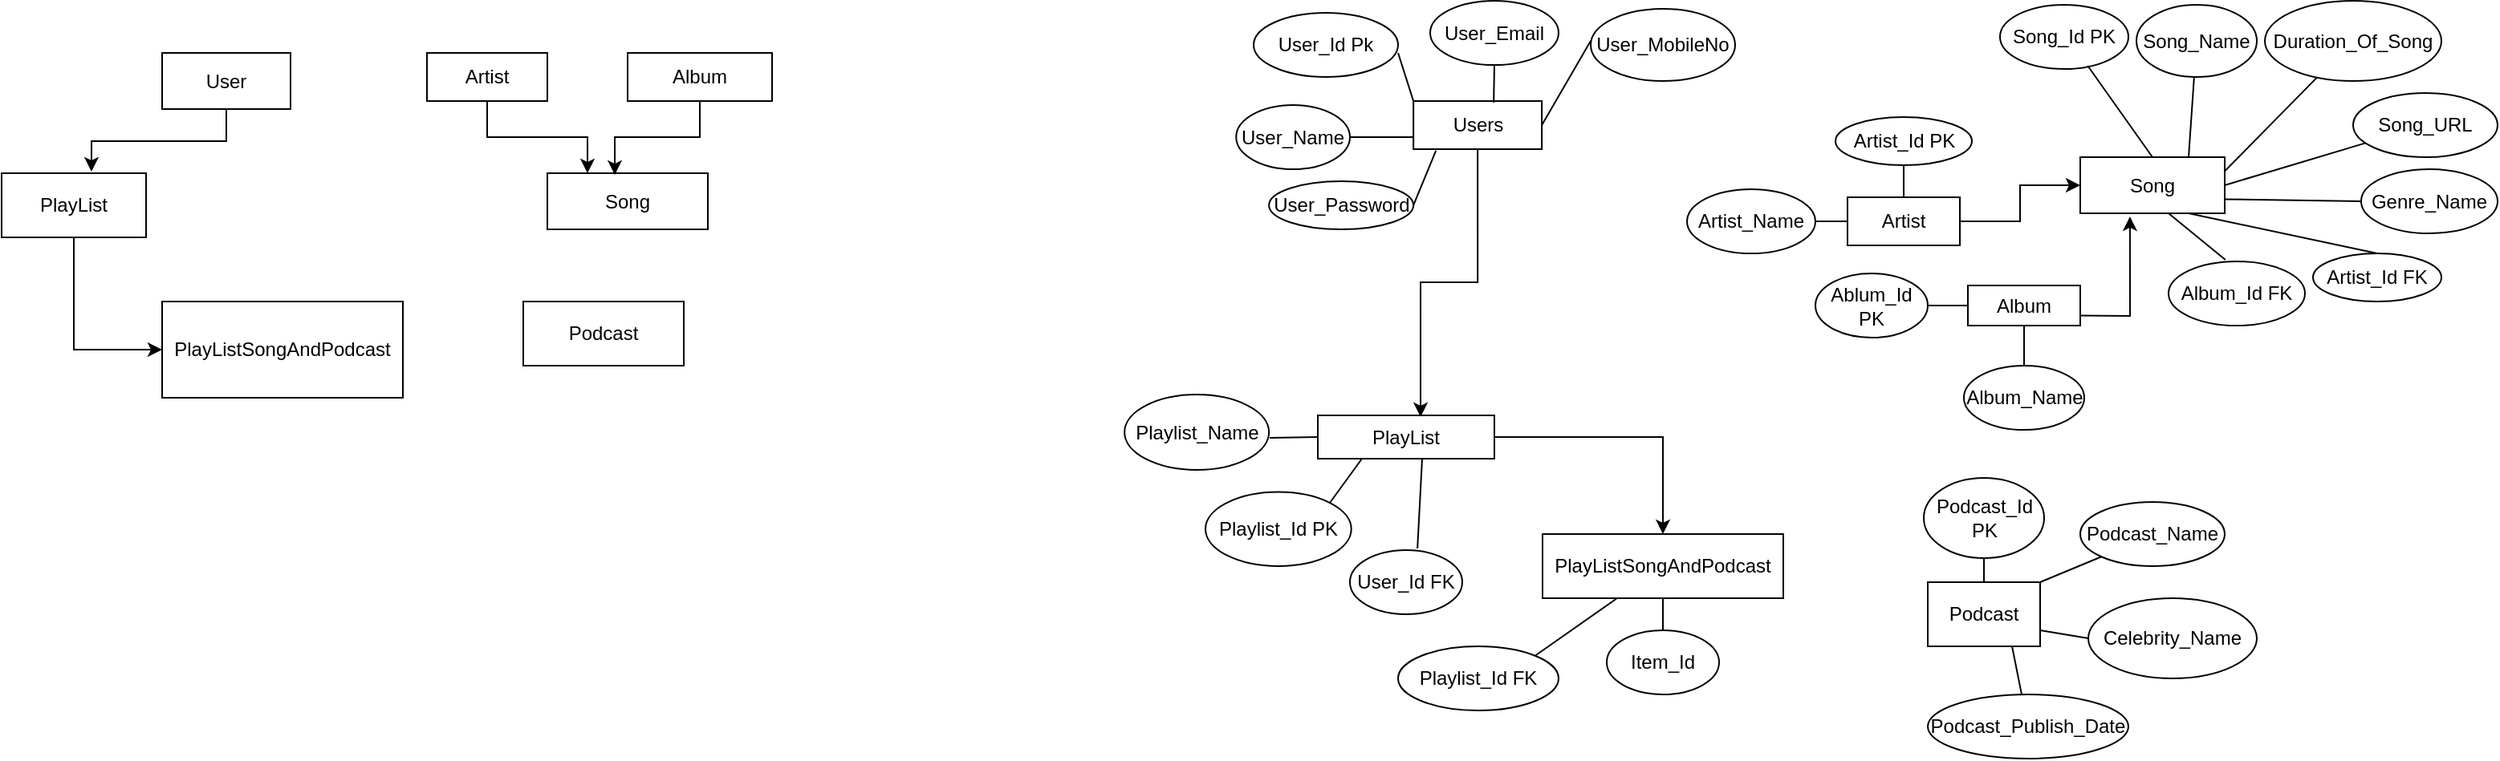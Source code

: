 <mxfile version="20.2.5" type="device"><diagram id="i532GHVDyTuhlSlLz9Hx" name="Page-1"><mxGraphModel dx="1718" dy="482" grid="1" gridSize="10" guides="1" tooltips="1" connect="1" arrows="1" fold="1" page="1" pageScale="1" pageWidth="850" pageHeight="1100" background="none" math="0" shadow="0"><root><mxCell id="0"/><mxCell id="1" parent="0"/><mxCell id="oqRP12JYI5uH2HlZBkVz-4" style="edgeStyle=orthogonalEdgeStyle;rounded=0;orthogonalLoop=1;jettySize=auto;html=1;exitX=0.5;exitY=1;exitDx=0;exitDy=0;entryX=0.582;entryY=0.037;entryDx=0;entryDy=0;entryPerimeter=0;" edge="1" parent="1" source="lw6FZdghVv5cGPHJQyKp-1" target="lw6FZdghVv5cGPHJQyKp-59"><mxGeometry relative="1" as="geometry"/></mxCell><mxCell id="lw6FZdghVv5cGPHJQyKp-1" value="Users" style="rounded=0;whiteSpace=wrap;html=1;" parent="1" vertex="1"><mxGeometry x="129.57" y="170" width="80" height="30" as="geometry"/></mxCell><mxCell id="lw6FZdghVv5cGPHJQyKp-2" value="User_Id Pk" style="ellipse;whiteSpace=wrap;html=1;" parent="1" vertex="1"><mxGeometry x="30" y="115" width="90" height="40" as="geometry"/></mxCell><mxCell id="lw6FZdghVv5cGPHJQyKp-3" value="User_Password" style="ellipse;whiteSpace=wrap;html=1;" parent="1" vertex="1"><mxGeometry x="39.57" y="220" width="90" height="30" as="geometry"/></mxCell><mxCell id="lw6FZdghVv5cGPHJQyKp-4" value="User_Name" style="ellipse;whiteSpace=wrap;html=1;rotation=0;" parent="1" vertex="1"><mxGeometry x="19.13" y="172.5" width="70.87" height="40" as="geometry"/></mxCell><mxCell id="lw6FZdghVv5cGPHJQyKp-5" value="User_Email" style="ellipse;whiteSpace=wrap;html=1;" parent="1" vertex="1"><mxGeometry x="140" y="107.5" width="80" height="40" as="geometry"/></mxCell><mxCell id="lw6FZdghVv5cGPHJQyKp-6" value="User_MobileNo" style="ellipse;whiteSpace=wrap;html=1;" parent="1" vertex="1"><mxGeometry x="240" y="112.5" width="90" height="45" as="geometry"/></mxCell><mxCell id="lw6FZdghVv5cGPHJQyKp-7" value="" style="endArrow=none;html=1;rounded=0;exitX=1;exitY=0.5;exitDx=0;exitDy=0;entryX=0.175;entryY=1.033;entryDx=0;entryDy=0;entryPerimeter=0;" parent="1" source="lw6FZdghVv5cGPHJQyKp-3" target="lw6FZdghVv5cGPHJQyKp-1" edge="1"><mxGeometry width="50" height="50" relative="1" as="geometry"><mxPoint x="150" y="250" as="sourcePoint"/><mxPoint x="200" y="200" as="targetPoint"/></mxGeometry></mxCell><mxCell id="lw6FZdghVv5cGPHJQyKp-8" value="" style="endArrow=none;html=1;rounded=0;entryX=0;entryY=0.75;entryDx=0;entryDy=0;" parent="1" source="lw6FZdghVv5cGPHJQyKp-4" target="lw6FZdghVv5cGPHJQyKp-1" edge="1"><mxGeometry width="50" height="50" relative="1" as="geometry"><mxPoint x="130" y="230" as="sourcePoint"/><mxPoint x="180" y="180" as="targetPoint"/></mxGeometry></mxCell><mxCell id="lw6FZdghVv5cGPHJQyKp-9" value="" style="endArrow=none;html=1;rounded=0;entryX=0;entryY=0;entryDx=0;entryDy=0;" parent="1" target="lw6FZdghVv5cGPHJQyKp-1" edge="1"><mxGeometry width="50" height="50" relative="1" as="geometry"><mxPoint x="120" y="140" as="sourcePoint"/><mxPoint x="170" y="130" as="targetPoint"/></mxGeometry></mxCell><mxCell id="lw6FZdghVv5cGPHJQyKp-10" value="" style="endArrow=none;html=1;rounded=0;entryX=0.5;entryY=1;entryDx=0;entryDy=0;exitX=0.625;exitY=0.033;exitDx=0;exitDy=0;exitPerimeter=0;" parent="1" source="lw6FZdghVv5cGPHJQyKp-1" target="lw6FZdghVv5cGPHJQyKp-5" edge="1"><mxGeometry width="50" height="50" relative="1" as="geometry"><mxPoint x="210" y="160" as="sourcePoint"/><mxPoint x="240" y="140" as="targetPoint"/></mxGeometry></mxCell><mxCell id="lw6FZdghVv5cGPHJQyKp-12" value="" style="endArrow=none;html=1;rounded=0;exitX=1;exitY=0.5;exitDx=0;exitDy=0;entryX=0;entryY=0.444;entryDx=0;entryDy=0;entryPerimeter=0;" parent="1" source="lw6FZdghVv5cGPHJQyKp-1" target="lw6FZdghVv5cGPHJQyKp-6" edge="1"><mxGeometry width="50" height="50" relative="1" as="geometry"><mxPoint x="240" y="210" as="sourcePoint"/><mxPoint x="280" y="160" as="targetPoint"/></mxGeometry></mxCell><mxCell id="oqRP12JYI5uH2HlZBkVz-2" style="edgeStyle=orthogonalEdgeStyle;rounded=0;orthogonalLoop=1;jettySize=auto;html=1;exitX=1;exitY=0.5;exitDx=0;exitDy=0;entryX=0;entryY=0.5;entryDx=0;entryDy=0;" edge="1" parent="1" source="lw6FZdghVv5cGPHJQyKp-14" target="lw6FZdghVv5cGPHJQyKp-24"><mxGeometry relative="1" as="geometry"/></mxCell><mxCell id="lw6FZdghVv5cGPHJQyKp-14" value="Artist" style="rounded=0;whiteSpace=wrap;html=1;" parent="1" vertex="1"><mxGeometry x="400" y="230" width="70" height="30" as="geometry"/></mxCell><mxCell id="lw6FZdghVv5cGPHJQyKp-15" value="Artist_Id PK" style="ellipse;whiteSpace=wrap;html=1;" parent="1" vertex="1"><mxGeometry x="392.5" y="180" width="85" height="30" as="geometry"/></mxCell><mxCell id="lw6FZdghVv5cGPHJQyKp-16" value="Artist_Name" style="ellipse;whiteSpace=wrap;html=1;" parent="1" vertex="1"><mxGeometry x="300" y="225" width="80" height="40" as="geometry"/></mxCell><mxCell id="lw6FZdghVv5cGPHJQyKp-17" value="" style="endArrow=none;html=1;rounded=0;entryX=0.5;entryY=1;entryDx=0;entryDy=0;exitX=0.5;exitY=0;exitDx=0;exitDy=0;" parent="1" source="lw6FZdghVv5cGPHJQyKp-14" target="lw6FZdghVv5cGPHJQyKp-15" edge="1"><mxGeometry width="50" height="50" relative="1" as="geometry"><mxPoint x="190" y="380" as="sourcePoint"/><mxPoint x="240" y="330" as="targetPoint"/></mxGeometry></mxCell><mxCell id="lw6FZdghVv5cGPHJQyKp-19" value="Album" style="rounded=0;whiteSpace=wrap;html=1;" parent="1" vertex="1"><mxGeometry x="475" y="285" width="70" height="25" as="geometry"/></mxCell><mxCell id="lw6FZdghVv5cGPHJQyKp-20" value="Ablum_Id PK" style="ellipse;whiteSpace=wrap;html=1;" parent="1" vertex="1"><mxGeometry x="380" y="277.5" width="70" height="40" as="geometry"/></mxCell><mxCell id="lw6FZdghVv5cGPHJQyKp-21" value="Album_Name" style="ellipse;whiteSpace=wrap;html=1;" parent="1" vertex="1"><mxGeometry x="472.5" y="335" width="75" height="40" as="geometry"/></mxCell><mxCell id="lw6FZdghVv5cGPHJQyKp-23" value="" style="endArrow=none;html=1;rounded=0;entryX=0.5;entryY=1;entryDx=0;entryDy=0;exitX=0.5;exitY=0;exitDx=0;exitDy=0;" parent="1" source="lw6FZdghVv5cGPHJQyKp-21" target="lw6FZdghVv5cGPHJQyKp-19" edge="1"><mxGeometry width="50" height="50" relative="1" as="geometry"><mxPoint x="430" y="320" as="sourcePoint"/><mxPoint x="480" y="270" as="targetPoint"/></mxGeometry></mxCell><mxCell id="lw6FZdghVv5cGPHJQyKp-24" value="Song" style="rounded=0;whiteSpace=wrap;html=1;" parent="1" vertex="1"><mxGeometry x="545" y="205" width="90" height="35" as="geometry"/></mxCell><mxCell id="lw6FZdghVv5cGPHJQyKp-25" value="Song_Id PK" style="ellipse;whiteSpace=wrap;html=1;" parent="1" vertex="1"><mxGeometry x="495" y="110" width="80" height="40" as="geometry"/></mxCell><mxCell id="lw6FZdghVv5cGPHJQyKp-26" value="Song_Name" style="ellipse;whiteSpace=wrap;html=1;" parent="1" vertex="1"><mxGeometry x="580" y="110" width="75" height="45" as="geometry"/></mxCell><mxCell id="lw6FZdghVv5cGPHJQyKp-28" value="Song_URL" style="ellipse;whiteSpace=wrap;html=1;" parent="1" vertex="1"><mxGeometry x="715" y="165" width="90" height="40" as="geometry"/></mxCell><mxCell id="lw6FZdghVv5cGPHJQyKp-29" value="Genre_Name" style="ellipse;whiteSpace=wrap;html=1;" parent="1" vertex="1"><mxGeometry x="720" y="212.5" width="85" height="40" as="geometry"/></mxCell><mxCell id="lw6FZdghVv5cGPHJQyKp-30" value="Album_Id FK" style="ellipse;whiteSpace=wrap;html=1;" parent="1" vertex="1"><mxGeometry x="600" y="270" width="85" height="40" as="geometry"/></mxCell><mxCell id="lw6FZdghVv5cGPHJQyKp-31" value="Artist_Id FK" style="ellipse;whiteSpace=wrap;html=1;" parent="1" vertex="1"><mxGeometry x="690" y="265" width="80" height="30" as="geometry"/></mxCell><mxCell id="lw6FZdghVv5cGPHJQyKp-37" value="" style="endArrow=none;html=1;rounded=0;entryX=0.683;entryY=0.95;entryDx=0;entryDy=0;entryPerimeter=0;exitX=0.5;exitY=0;exitDx=0;exitDy=0;" parent="1" source="lw6FZdghVv5cGPHJQyKp-24" target="lw6FZdghVv5cGPHJQyKp-25" edge="1"><mxGeometry width="50" height="50" relative="1" as="geometry"><mxPoint x="482" y="270" as="sourcePoint"/><mxPoint x="490" y="220" as="targetPoint"/></mxGeometry></mxCell><mxCell id="lw6FZdghVv5cGPHJQyKp-38" value="" style="endArrow=none;html=1;rounded=0;exitX=0.75;exitY=0;exitDx=0;exitDy=0;" parent="1" source="lw6FZdghVv5cGPHJQyKp-24" target="lw6FZdghVv5cGPHJQyKp-26" edge="1"><mxGeometry width="50" height="50" relative="1" as="geometry"><mxPoint x="620" y="200" as="sourcePoint"/><mxPoint x="590" y="220" as="targetPoint"/></mxGeometry></mxCell><mxCell id="lw6FZdghVv5cGPHJQyKp-40" value="" style="endArrow=none;html=1;rounded=0;exitX=1;exitY=0.5;exitDx=0;exitDy=0;" parent="1" source="lw6FZdghVv5cGPHJQyKp-24" target="lw6FZdghVv5cGPHJQyKp-28" edge="1"><mxGeometry width="50" height="50" relative="1" as="geometry"><mxPoint x="540" y="340" as="sourcePoint"/><mxPoint x="590" y="290" as="targetPoint"/></mxGeometry></mxCell><mxCell id="lw6FZdghVv5cGPHJQyKp-41" value="" style="endArrow=none;html=1;rounded=0;exitX=1;exitY=0.75;exitDx=0;exitDy=0;entryX=0;entryY=0.5;entryDx=0;entryDy=0;" parent="1" source="lw6FZdghVv5cGPHJQyKp-24" target="lw6FZdghVv5cGPHJQyKp-29" edge="1"><mxGeometry width="50" height="50" relative="1" as="geometry"><mxPoint x="540" y="360" as="sourcePoint"/><mxPoint x="590" y="310" as="targetPoint"/></mxGeometry></mxCell><mxCell id="lw6FZdghVv5cGPHJQyKp-42" value="" style="endArrow=none;html=1;rounded=0;exitX=0.75;exitY=1;exitDx=0;exitDy=0;entryX=0.5;entryY=0;entryDx=0;entryDy=0;" parent="1" source="lw6FZdghVv5cGPHJQyKp-24" target="lw6FZdghVv5cGPHJQyKp-31" edge="1"><mxGeometry width="50" height="50" relative="1" as="geometry"><mxPoint x="490" y="370" as="sourcePoint"/><mxPoint x="540" y="320" as="targetPoint"/></mxGeometry></mxCell><mxCell id="lw6FZdghVv5cGPHJQyKp-43" value="" style="endArrow=none;html=1;rounded=0;exitX=0.417;exitY=-0.025;exitDx=0;exitDy=0;exitPerimeter=0;" parent="1" source="lw6FZdghVv5cGPHJQyKp-30" edge="1"><mxGeometry width="50" height="50" relative="1" as="geometry"><mxPoint x="440" y="370" as="sourcePoint"/><mxPoint x="600" y="240" as="targetPoint"/></mxGeometry></mxCell><mxCell id="lw6FZdghVv5cGPHJQyKp-27" value="Duration_Of_Song" style="ellipse;whiteSpace=wrap;html=1;" parent="1" vertex="1"><mxGeometry x="660" y="107.5" width="110" height="50" as="geometry"/></mxCell><mxCell id="lw6FZdghVv5cGPHJQyKp-44" value="" style="endArrow=none;html=1;rounded=0;exitX=1;exitY=0.25;exitDx=0;exitDy=0;" parent="1" source="lw6FZdghVv5cGPHJQyKp-24" target="lw6FZdghVv5cGPHJQyKp-27" edge="1"><mxGeometry width="50" height="50" relative="1" as="geometry"><mxPoint x="515" y="268.75" as="sourcePoint"/><mxPoint x="650" y="220" as="targetPoint"/></mxGeometry></mxCell><mxCell id="lw6FZdghVv5cGPHJQyKp-45" value="" style="endArrow=none;html=1;rounded=0;entryX=0;entryY=0.5;entryDx=0;entryDy=0;exitX=1;exitY=0.5;exitDx=0;exitDy=0;" parent="1" source="lw6FZdghVv5cGPHJQyKp-16" target="lw6FZdghVv5cGPHJQyKp-14" edge="1"><mxGeometry width="50" height="50" relative="1" as="geometry"><mxPoint x="180" y="420" as="sourcePoint"/><mxPoint x="230" y="370" as="targetPoint"/></mxGeometry></mxCell><mxCell id="lw6FZdghVv5cGPHJQyKp-46" value="" style="endArrow=none;html=1;rounded=0;entryX=0;entryY=0.5;entryDx=0;entryDy=0;exitX=1;exitY=0.5;exitDx=0;exitDy=0;" parent="1" source="lw6FZdghVv5cGPHJQyKp-20" target="lw6FZdghVv5cGPHJQyKp-19" edge="1"><mxGeometry width="50" height="50" relative="1" as="geometry"><mxPoint x="150" y="500" as="sourcePoint"/><mxPoint x="200" y="450" as="targetPoint"/></mxGeometry></mxCell><mxCell id="lw6FZdghVv5cGPHJQyKp-49" value="Podcast" style="rounded=0;whiteSpace=wrap;html=1;" parent="1" vertex="1"><mxGeometry x="450" y="470" width="70" height="40" as="geometry"/></mxCell><mxCell id="lw6FZdghVv5cGPHJQyKp-50" value="Podcast_Id PK" style="ellipse;whiteSpace=wrap;html=1;" parent="1" vertex="1"><mxGeometry x="447.5" y="405" width="75" height="50" as="geometry"/></mxCell><mxCell id="lw6FZdghVv5cGPHJQyKp-51" value="Podcast_Name" style="ellipse;whiteSpace=wrap;html=1;" parent="1" vertex="1"><mxGeometry x="545" y="420" width="90" height="40" as="geometry"/></mxCell><mxCell id="lw6FZdghVv5cGPHJQyKp-52" value="Celebrity_Name" style="ellipse;whiteSpace=wrap;html=1;" parent="1" vertex="1"><mxGeometry x="550" y="480" width="105" height="50" as="geometry"/></mxCell><mxCell id="lw6FZdghVv5cGPHJQyKp-53" value="Podcast_Publish_Date" style="ellipse;whiteSpace=wrap;html=1;" parent="1" vertex="1"><mxGeometry x="450" y="540" width="125" height="40" as="geometry"/></mxCell><mxCell id="lw6FZdghVv5cGPHJQyKp-54" value="" style="endArrow=none;html=1;rounded=0;entryX=0.5;entryY=1;entryDx=0;entryDy=0;exitX=0.5;exitY=0;exitDx=0;exitDy=0;" parent="1" source="lw6FZdghVv5cGPHJQyKp-49" target="lw6FZdghVv5cGPHJQyKp-50" edge="1"><mxGeometry width="50" height="50" relative="1" as="geometry"><mxPoint x="470" y="510" as="sourcePoint"/><mxPoint x="520" y="460" as="targetPoint"/></mxGeometry></mxCell><mxCell id="lw6FZdghVv5cGPHJQyKp-55" value="" style="endArrow=none;html=1;rounded=0;entryX=0;entryY=1;entryDx=0;entryDy=0;exitX=1;exitY=0;exitDx=0;exitDy=0;" parent="1" source="lw6FZdghVv5cGPHJQyKp-49" target="lw6FZdghVv5cGPHJQyKp-51" edge="1"><mxGeometry width="50" height="50" relative="1" as="geometry"><mxPoint x="680" y="440" as="sourcePoint"/><mxPoint x="490" y="460" as="targetPoint"/></mxGeometry></mxCell><mxCell id="lw6FZdghVv5cGPHJQyKp-56" value="" style="endArrow=none;html=1;rounded=0;exitX=1;exitY=0.75;exitDx=0;exitDy=0;entryX=0;entryY=0.5;entryDx=0;entryDy=0;" parent="1" source="lw6FZdghVv5cGPHJQyKp-49" target="lw6FZdghVv5cGPHJQyKp-52" edge="1"><mxGeometry width="50" height="50" relative="1" as="geometry"><mxPoint x="450" y="500" as="sourcePoint"/><mxPoint x="720" y="480" as="targetPoint"/></mxGeometry></mxCell><mxCell id="lw6FZdghVv5cGPHJQyKp-58" value="" style="endArrow=none;html=1;rounded=0;entryX=0.75;entryY=1;entryDx=0;entryDy=0;" parent="1" source="lw6FZdghVv5cGPHJQyKp-53" target="lw6FZdghVv5cGPHJQyKp-49" edge="1"><mxGeometry width="50" height="50" relative="1" as="geometry"><mxPoint x="420" y="560" as="sourcePoint"/><mxPoint x="470" y="510" as="targetPoint"/></mxGeometry></mxCell><mxCell id="lw6FZdghVv5cGPHJQyKp-68" style="edgeStyle=orthogonalEdgeStyle;rounded=0;orthogonalLoop=1;jettySize=auto;html=1;exitX=1;exitY=0.5;exitDx=0;exitDy=0;entryX=0.5;entryY=0;entryDx=0;entryDy=0;" parent="1" source="lw6FZdghVv5cGPHJQyKp-59" target="lw6FZdghVv5cGPHJQyKp-67" edge="1"><mxGeometry relative="1" as="geometry"/></mxCell><mxCell id="lw6FZdghVv5cGPHJQyKp-59" value="PlayList" style="rounded=0;whiteSpace=wrap;html=1;" parent="1" vertex="1"><mxGeometry x="70" y="366" width="110" height="27" as="geometry"/></mxCell><mxCell id="lw6FZdghVv5cGPHJQyKp-60" value="Playlist_Id PK" style="ellipse;whiteSpace=wrap;html=1;" parent="1" vertex="1"><mxGeometry y="413.75" width="90.87" height="46.25" as="geometry"/></mxCell><mxCell id="lw6FZdghVv5cGPHJQyKp-61" value="Playlist_Name" style="ellipse;whiteSpace=wrap;html=1;" parent="1" vertex="1"><mxGeometry x="-50.43" y="353" width="90" height="47" as="geometry"/></mxCell><mxCell id="lw6FZdghVv5cGPHJQyKp-62" value="User_Id FK" style="ellipse;whiteSpace=wrap;html=1;" parent="1" vertex="1"><mxGeometry x="90" y="450" width="70" height="40" as="geometry"/></mxCell><mxCell id="lw6FZdghVv5cGPHJQyKp-65" value="" style="endArrow=none;html=1;rounded=0;entryX=1;entryY=0;entryDx=0;entryDy=0;exitX=0.25;exitY=1;exitDx=0;exitDy=0;" parent="1" source="lw6FZdghVv5cGPHJQyKp-59" target="lw6FZdghVv5cGPHJQyKp-60" edge="1"><mxGeometry width="50" height="50" relative="1" as="geometry"><mxPoint x="270" y="510" as="sourcePoint"/><mxPoint x="320" y="460" as="targetPoint"/></mxGeometry></mxCell><mxCell id="lw6FZdghVv5cGPHJQyKp-66" value="" style="endArrow=none;html=1;rounded=0;entryX=0.591;entryY=1;entryDx=0;entryDy=0;exitX=0.601;exitY=-0.025;exitDx=0;exitDy=0;exitPerimeter=0;entryPerimeter=0;" parent="1" source="lw6FZdghVv5cGPHJQyKp-62" target="lw6FZdghVv5cGPHJQyKp-59" edge="1"><mxGeometry width="50" height="50" relative="1" as="geometry"><mxPoint x="90" y="520" as="sourcePoint"/><mxPoint x="140" y="470" as="targetPoint"/></mxGeometry></mxCell><mxCell id="lw6FZdghVv5cGPHJQyKp-67" value="PlayListSongAndPodcast" style="rounded=0;whiteSpace=wrap;html=1;" parent="1" vertex="1"><mxGeometry x="210" y="440" width="150" height="40" as="geometry"/></mxCell><mxCell id="lw6FZdghVv5cGPHJQyKp-70" value="Playlist_Id FK" style="ellipse;whiteSpace=wrap;html=1;" parent="1" vertex="1"><mxGeometry x="120" y="510" width="100" height="40" as="geometry"/></mxCell><mxCell id="lw6FZdghVv5cGPHJQyKp-74" value="" style="endArrow=none;html=1;rounded=0;exitX=1;exitY=0;exitDx=0;exitDy=0;" parent="1" source="lw6FZdghVv5cGPHJQyKp-70" target="lw6FZdghVv5cGPHJQyKp-67" edge="1"><mxGeometry width="50" height="50" relative="1" as="geometry"><mxPoint x="120" y="540" as="sourcePoint"/><mxPoint x="170" y="490" as="targetPoint"/></mxGeometry></mxCell><mxCell id="lw6FZdghVv5cGPHJQyKp-83" value="" style="endArrow=classic;html=1;rounded=0;entryX=0.344;entryY=1.057;entryDx=0;entryDy=0;entryPerimeter=0;exitX=1;exitY=0.75;exitDx=0;exitDy=0;" parent="1" source="lw6FZdghVv5cGPHJQyKp-19" target="lw6FZdghVv5cGPHJQyKp-24" edge="1"><mxGeometry width="50" height="50" relative="1" as="geometry"><mxPoint x="576" y="320" as="sourcePoint"/><mxPoint x="540" y="300" as="targetPoint"/><Array as="points"><mxPoint x="576" y="304"/></Array></mxGeometry></mxCell><mxCell id="lw6FZdghVv5cGPHJQyKp-84" value="Song" style="rounded=0;whiteSpace=wrap;html=1;" parent="1" vertex="1"><mxGeometry x="-410" y="215" width="100" height="35" as="geometry"/></mxCell><mxCell id="lw6FZdghVv5cGPHJQyKp-91" style="edgeStyle=orthogonalEdgeStyle;rounded=0;orthogonalLoop=1;jettySize=auto;html=1;exitX=0.5;exitY=1;exitDx=0;exitDy=0;entryX=0.622;entryY=-0.025;entryDx=0;entryDy=0;entryPerimeter=0;" parent="1" source="lw6FZdghVv5cGPHJQyKp-85" target="lw6FZdghVv5cGPHJQyKp-90" edge="1"><mxGeometry relative="1" as="geometry"/></mxCell><mxCell id="lw6FZdghVv5cGPHJQyKp-85" value="User" style="rounded=0;whiteSpace=wrap;html=1;" parent="1" vertex="1"><mxGeometry x="-650" y="140" width="80" height="35" as="geometry"/></mxCell><mxCell id="lw6FZdghVv5cGPHJQyKp-89" style="edgeStyle=orthogonalEdgeStyle;rounded=0;orthogonalLoop=1;jettySize=auto;html=1;entryX=0.42;entryY=0.029;entryDx=0;entryDy=0;entryPerimeter=0;" parent="1" source="lw6FZdghVv5cGPHJQyKp-86" target="lw6FZdghVv5cGPHJQyKp-84" edge="1"><mxGeometry relative="1" as="geometry"/></mxCell><mxCell id="lw6FZdghVv5cGPHJQyKp-86" value="Album" style="rounded=0;whiteSpace=wrap;html=1;" parent="1" vertex="1"><mxGeometry x="-360" y="140" width="90" height="30" as="geometry"/></mxCell><mxCell id="lw6FZdghVv5cGPHJQyKp-88" style="edgeStyle=orthogonalEdgeStyle;rounded=0;orthogonalLoop=1;jettySize=auto;html=1;entryX=0.25;entryY=0;entryDx=0;entryDy=0;" parent="1" source="lw6FZdghVv5cGPHJQyKp-87" target="lw6FZdghVv5cGPHJQyKp-84" edge="1"><mxGeometry relative="1" as="geometry"><mxPoint x="-390" y="210" as="targetPoint"/></mxGeometry></mxCell><mxCell id="lw6FZdghVv5cGPHJQyKp-87" value="Artist" style="rounded=0;whiteSpace=wrap;html=1;" parent="1" vertex="1"><mxGeometry x="-485" y="140" width="75" height="30" as="geometry"/></mxCell><mxCell id="lw6FZdghVv5cGPHJQyKp-96" style="edgeStyle=orthogonalEdgeStyle;rounded=0;orthogonalLoop=1;jettySize=auto;html=1;exitX=0.5;exitY=1;exitDx=0;exitDy=0;entryX=0;entryY=0.5;entryDx=0;entryDy=0;" parent="1" source="lw6FZdghVv5cGPHJQyKp-90" target="lw6FZdghVv5cGPHJQyKp-92" edge="1"><mxGeometry relative="1" as="geometry"/></mxCell><mxCell id="lw6FZdghVv5cGPHJQyKp-90" value="PlayList" style="rounded=0;whiteSpace=wrap;html=1;" parent="1" vertex="1"><mxGeometry x="-750" y="215" width="90" height="40" as="geometry"/></mxCell><mxCell id="lw6FZdghVv5cGPHJQyKp-92" value="PlayListSongAndPodcast" style="rounded=0;whiteSpace=wrap;html=1;" parent="1" vertex="1"><mxGeometry x="-650" y="295" width="150" height="60" as="geometry"/></mxCell><mxCell id="lw6FZdghVv5cGPHJQyKp-93" value="Podcast" style="rounded=0;whiteSpace=wrap;html=1;" parent="1" vertex="1"><mxGeometry x="-425" y="295" width="100" height="40" as="geometry"/></mxCell><mxCell id="lw6FZdghVv5cGPHJQyKp-97" value="Item_Id" style="ellipse;whiteSpace=wrap;html=1;" parent="1" vertex="1"><mxGeometry x="250" y="500" width="70" height="40" as="geometry"/></mxCell><mxCell id="lw6FZdghVv5cGPHJQyKp-98" value="" style="endArrow=none;html=1;rounded=0;exitX=0.5;exitY=0;exitDx=0;exitDy=0;entryX=0.5;entryY=1;entryDx=0;entryDy=0;" parent="1" source="lw6FZdghVv5cGPHJQyKp-97" edge="1" target="lw6FZdghVv5cGPHJQyKp-67"><mxGeometry width="50" height="50" relative="1" as="geometry"><mxPoint x="210" y="520" as="sourcePoint"/><mxPoint x="235" y="510" as="targetPoint"/></mxGeometry></mxCell><mxCell id="oqRP12JYI5uH2HlZBkVz-3" value="" style="endArrow=none;html=1;rounded=0;entryX=0;entryY=0.5;entryDx=0;entryDy=0;" edge="1" parent="1" target="lw6FZdghVv5cGPHJQyKp-59"><mxGeometry width="50" height="50" relative="1" as="geometry"><mxPoint x="40" y="380" as="sourcePoint"/><mxPoint x="50" y="370" as="targetPoint"/></mxGeometry></mxCell></root></mxGraphModel></diagram></mxfile>